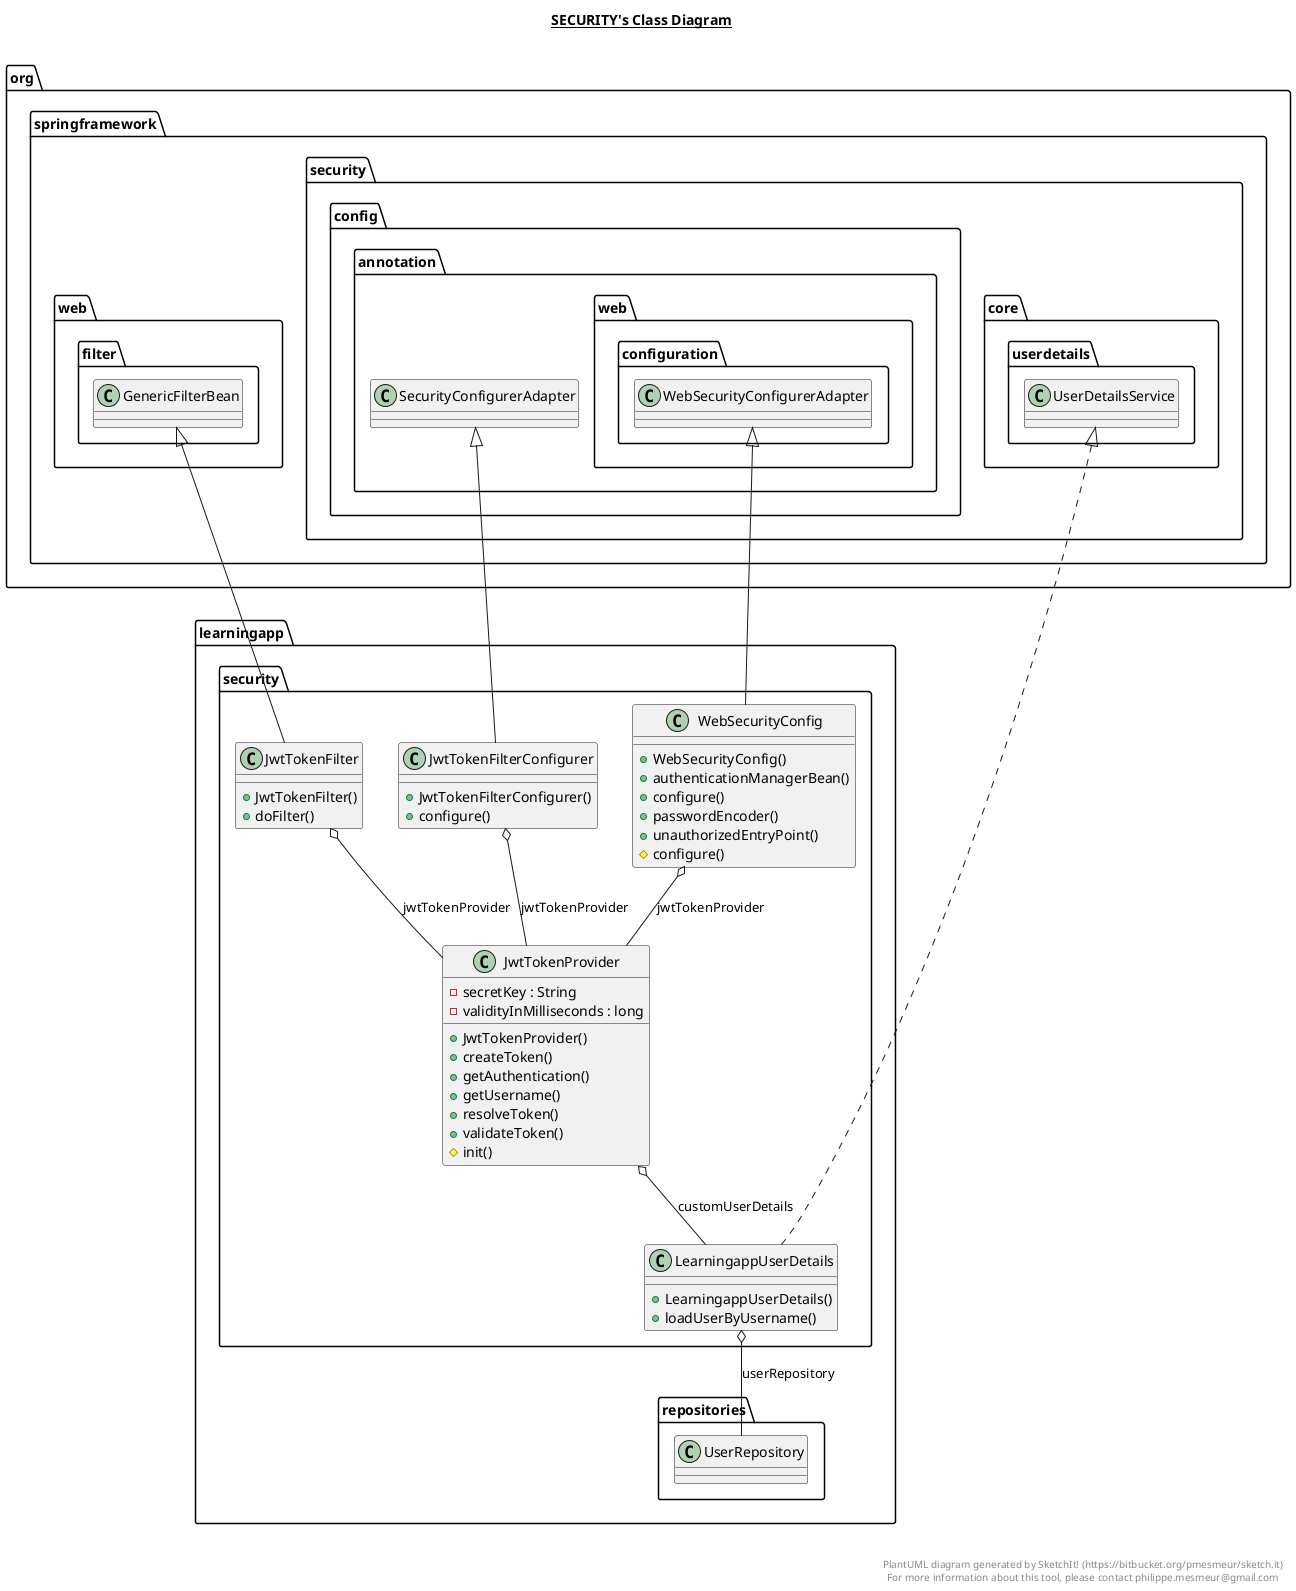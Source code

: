 @startuml

title __SECURITY's Class Diagram__\n

  namespace learningapp {
    namespace security {
      class learningapp.security.JwtTokenFilter {
          + JwtTokenFilter()
          + doFilter()
      }
    }
  }
  

  namespace learningapp {
    namespace security {
      class learningapp.security.JwtTokenFilterConfigurer {
          + JwtTokenFilterConfigurer()
          + configure()
      }
    }
  }
  

  namespace learningapp {
    namespace security {
      class learningapp.security.JwtTokenProvider {
          - secretKey : String
          - validityInMilliseconds : long
          + JwtTokenProvider()
          + createToken()
          + getAuthentication()
          + getUsername()
          + resolveToken()
          + validateToken()
          # init()
      }
    }
  }
  

  namespace learningapp {
    namespace security {
      class learningapp.security.LearningappUserDetails {
          + LearningappUserDetails()
          + loadUserByUsername()
      }
    }
  }
  

  namespace learningapp {
    namespace security {
      class learningapp.security.WebSecurityConfig {
          + WebSecurityConfig()
          + authenticationManagerBean()
          + configure()
          + passwordEncoder()
          + unauthorizedEntryPoint()
          # configure()
      }
    }
  }
  

  learningapp.security.JwtTokenFilter -up-|> org.springframework.web.filter.GenericFilterBean
  learningapp.security.JwtTokenFilter o-- learningapp.security.JwtTokenProvider : jwtTokenProvider
  learningapp.security.JwtTokenFilterConfigurer -up-|> org.springframework.security.config.annotation.SecurityConfigurerAdapter
  learningapp.security.JwtTokenFilterConfigurer o-- learningapp.security.JwtTokenProvider : jwtTokenProvider
  learningapp.security.JwtTokenProvider o-- learningapp.security.LearningappUserDetails : customUserDetails
  learningapp.security.LearningappUserDetails .up.|> org.springframework.security.core.userdetails.UserDetailsService
  learningapp.security.LearningappUserDetails o-- learningapp.repositories.UserRepository : userRepository
  learningapp.security.WebSecurityConfig -up-|> org.springframework.security.config.annotation.web.configuration.WebSecurityConfigurerAdapter
  learningapp.security.WebSecurityConfig o-- learningapp.security.JwtTokenProvider : jwtTokenProvider


right footer


PlantUML diagram generated by SketchIt! (https://bitbucket.org/pmesmeur/sketch.it)
For more information about this tool, please contact philippe.mesmeur@gmail.com
endfooter

@enduml
